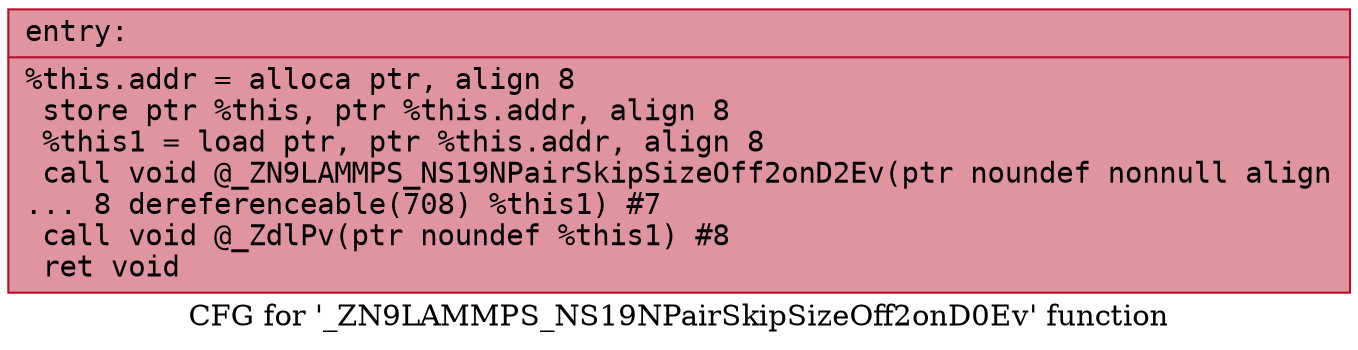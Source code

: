 digraph "CFG for '_ZN9LAMMPS_NS19NPairSkipSizeOff2onD0Ev' function" {
	label="CFG for '_ZN9LAMMPS_NS19NPairSkipSizeOff2onD0Ev' function";

	Node0x5632cb117cd0 [shape=record,color="#b70d28ff", style=filled, fillcolor="#b70d2870" fontname="Courier",label="{entry:\l|  %this.addr = alloca ptr, align 8\l  store ptr %this, ptr %this.addr, align 8\l  %this1 = load ptr, ptr %this.addr, align 8\l  call void @_ZN9LAMMPS_NS19NPairSkipSizeOff2onD2Ev(ptr noundef nonnull align\l... 8 dereferenceable(708) %this1) #7\l  call void @_ZdlPv(ptr noundef %this1) #8\l  ret void\l}"];
}
